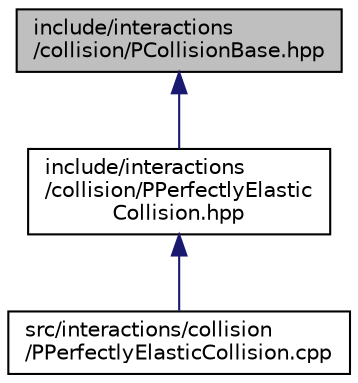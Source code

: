 digraph "include/interactions/collision/PCollisionBase.hpp"
{
 // LATEX_PDF_SIZE
  edge [fontname="Helvetica",fontsize="10",labelfontname="Helvetica",labelfontsize="10"];
  node [fontname="Helvetica",fontsize="10",shape=record];
  Node1 [label="include/interactions\l/collision/PCollisionBase.hpp",height=0.2,width=0.4,color="black", fillcolor="grey75", style="filled", fontcolor="black",tooltip=" "];
  Node1 -> Node2 [dir="back",color="midnightblue",fontsize="10",style="solid",fontname="Helvetica"];
  Node2 [label="include/interactions\l/collision/PPerfectlyElastic\lCollision.hpp",height=0.2,width=0.4,color="black", fillcolor="white", style="filled",URL="$_p_perfectly_elastic_collision_8hpp.html",tooltip=" "];
  Node2 -> Node3 [dir="back",color="midnightblue",fontsize="10",style="solid",fontname="Helvetica"];
  Node3 [label="src/interactions/collision\l/PPerfectlyElasticCollision.cpp",height=0.2,width=0.4,color="black", fillcolor="white", style="filled",URL="$_p_perfectly_elastic_collision_8cpp.html",tooltip=" "];
}
